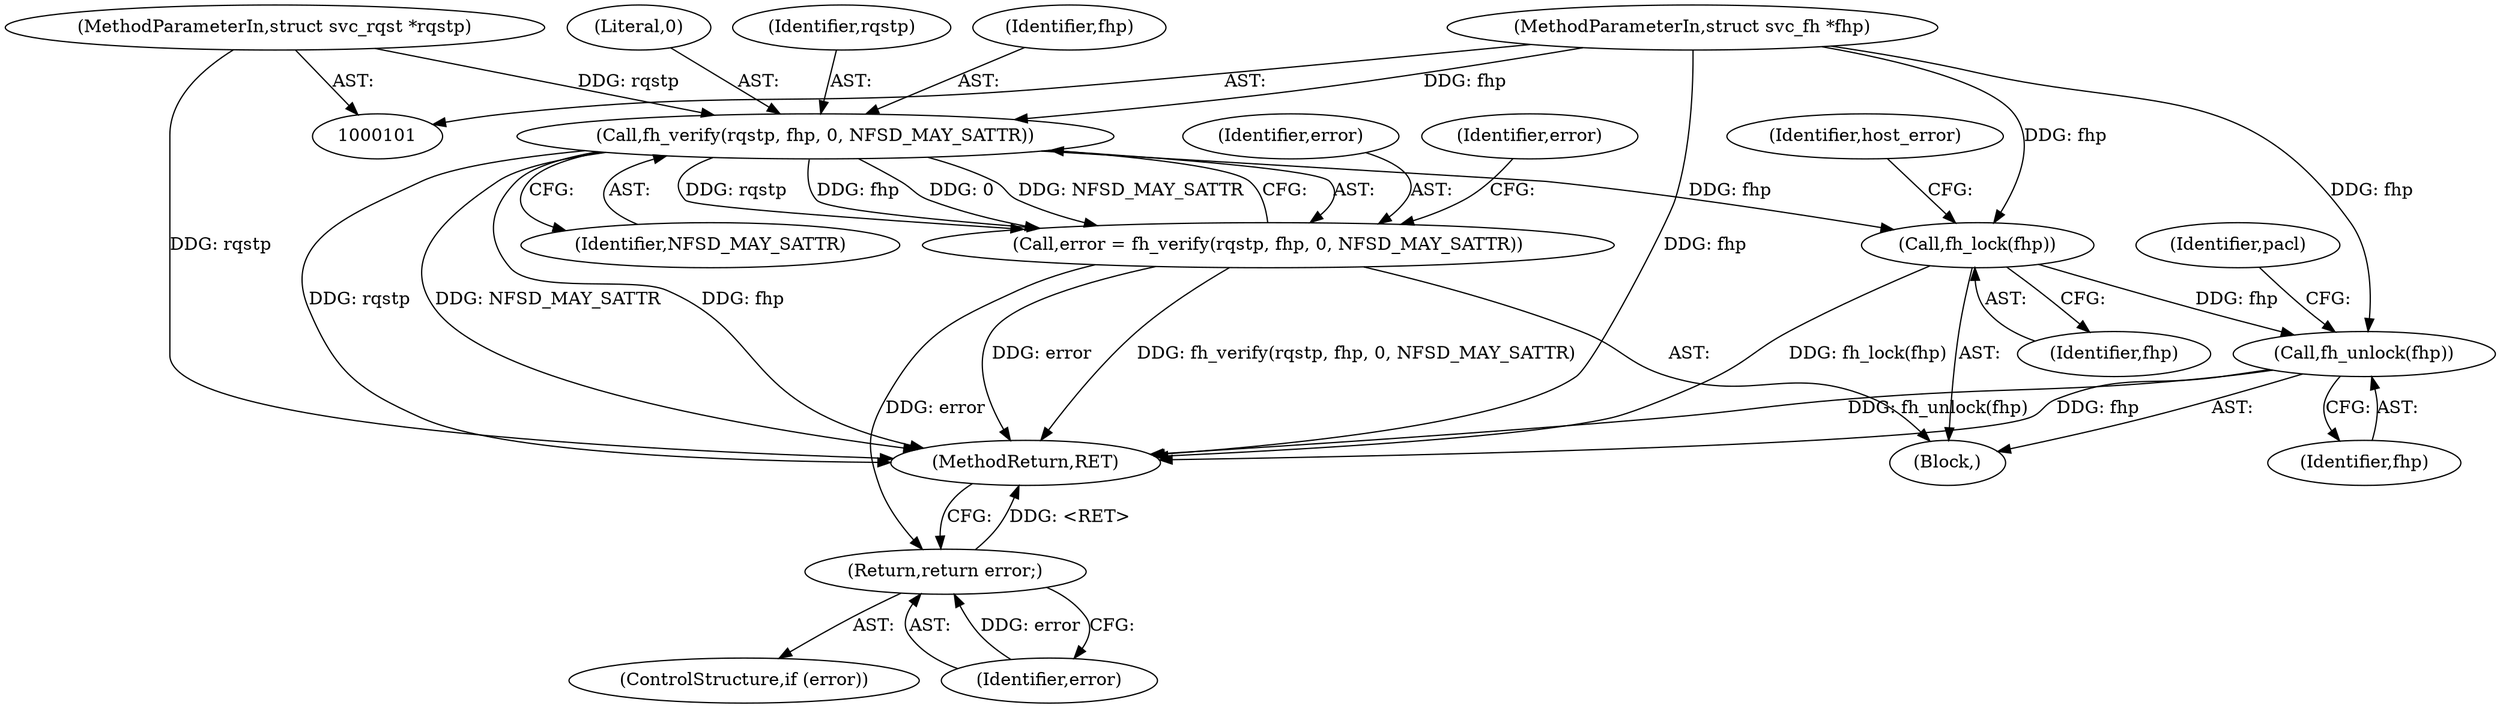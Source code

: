 digraph "0_linux_999653786df6954a31044528ac3f7a5dadca08f4_1@pointer" {
"1000124" [label="(Call,fh_verify(rqstp, fhp, 0, NFSD_MAY_SATTR))"];
"1000102" [label="(MethodParameterIn,struct svc_rqst *rqstp)"];
"1000103" [label="(MethodParameterIn,struct svc_fh *fhp)"];
"1000122" [label="(Call,error = fh_verify(rqstp, fhp, 0, NFSD_MAY_SATTR))"];
"1000131" [label="(Return,return error;)"];
"1000171" [label="(Call,fh_lock(fhp))"];
"1000197" [label="(Call,fh_unlock(fhp))"];
"1000124" [label="(Call,fh_verify(rqstp, fhp, 0, NFSD_MAY_SATTR))"];
"1000128" [label="(Identifier,NFSD_MAY_SATTR)"];
"1000200" [label="(Identifier,pacl)"];
"1000123" [label="(Identifier,error)"];
"1000125" [label="(Identifier,rqstp)"];
"1000174" [label="(Identifier,host_error)"];
"1000198" [label="(Identifier,fhp)"];
"1000105" [label="(Block,)"];
"1000129" [label="(ControlStructure,if (error))"];
"1000171" [label="(Call,fh_lock(fhp))"];
"1000127" [label="(Literal,0)"];
"1000197" [label="(Call,fh_unlock(fhp))"];
"1000126" [label="(Identifier,fhp)"];
"1000130" [label="(Identifier,error)"];
"1000103" [label="(MethodParameterIn,struct svc_fh *fhp)"];
"1000215" [label="(MethodReturn,RET)"];
"1000102" [label="(MethodParameterIn,struct svc_rqst *rqstp)"];
"1000132" [label="(Identifier,error)"];
"1000122" [label="(Call,error = fh_verify(rqstp, fhp, 0, NFSD_MAY_SATTR))"];
"1000172" [label="(Identifier,fhp)"];
"1000131" [label="(Return,return error;)"];
"1000124" -> "1000122"  [label="AST: "];
"1000124" -> "1000128"  [label="CFG: "];
"1000125" -> "1000124"  [label="AST: "];
"1000126" -> "1000124"  [label="AST: "];
"1000127" -> "1000124"  [label="AST: "];
"1000128" -> "1000124"  [label="AST: "];
"1000122" -> "1000124"  [label="CFG: "];
"1000124" -> "1000215"  [label="DDG: fhp"];
"1000124" -> "1000215"  [label="DDG: rqstp"];
"1000124" -> "1000215"  [label="DDG: NFSD_MAY_SATTR"];
"1000124" -> "1000122"  [label="DDG: rqstp"];
"1000124" -> "1000122"  [label="DDG: fhp"];
"1000124" -> "1000122"  [label="DDG: 0"];
"1000124" -> "1000122"  [label="DDG: NFSD_MAY_SATTR"];
"1000102" -> "1000124"  [label="DDG: rqstp"];
"1000103" -> "1000124"  [label="DDG: fhp"];
"1000124" -> "1000171"  [label="DDG: fhp"];
"1000102" -> "1000101"  [label="AST: "];
"1000102" -> "1000215"  [label="DDG: rqstp"];
"1000103" -> "1000101"  [label="AST: "];
"1000103" -> "1000215"  [label="DDG: fhp"];
"1000103" -> "1000171"  [label="DDG: fhp"];
"1000103" -> "1000197"  [label="DDG: fhp"];
"1000122" -> "1000105"  [label="AST: "];
"1000123" -> "1000122"  [label="AST: "];
"1000130" -> "1000122"  [label="CFG: "];
"1000122" -> "1000215"  [label="DDG: error"];
"1000122" -> "1000215"  [label="DDG: fh_verify(rqstp, fhp, 0, NFSD_MAY_SATTR)"];
"1000122" -> "1000131"  [label="DDG: error"];
"1000131" -> "1000129"  [label="AST: "];
"1000131" -> "1000132"  [label="CFG: "];
"1000132" -> "1000131"  [label="AST: "];
"1000215" -> "1000131"  [label="CFG: "];
"1000131" -> "1000215"  [label="DDG: <RET>"];
"1000132" -> "1000131"  [label="DDG: error"];
"1000171" -> "1000105"  [label="AST: "];
"1000171" -> "1000172"  [label="CFG: "];
"1000172" -> "1000171"  [label="AST: "];
"1000174" -> "1000171"  [label="CFG: "];
"1000171" -> "1000215"  [label="DDG: fh_lock(fhp)"];
"1000171" -> "1000197"  [label="DDG: fhp"];
"1000197" -> "1000105"  [label="AST: "];
"1000197" -> "1000198"  [label="CFG: "];
"1000198" -> "1000197"  [label="AST: "];
"1000200" -> "1000197"  [label="CFG: "];
"1000197" -> "1000215"  [label="DDG: fh_unlock(fhp)"];
"1000197" -> "1000215"  [label="DDG: fhp"];
}
